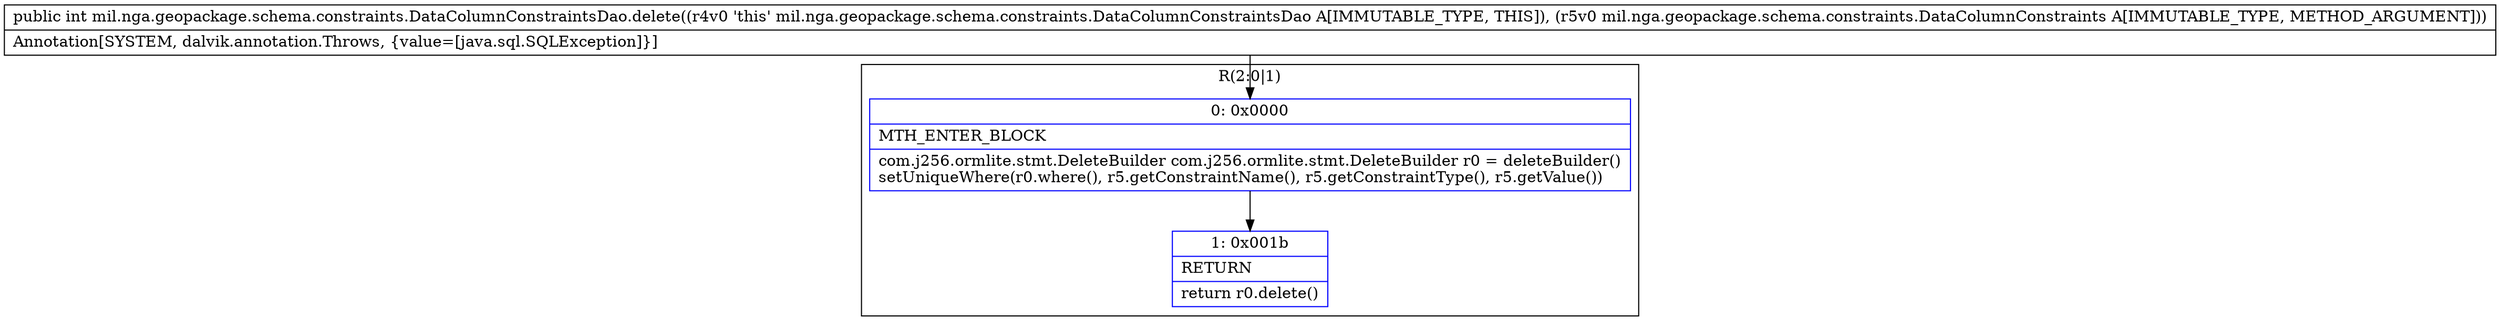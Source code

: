 digraph "CFG formil.nga.geopackage.schema.constraints.DataColumnConstraintsDao.delete(Lmil\/nga\/geopackage\/schema\/constraints\/DataColumnConstraints;)I" {
subgraph cluster_Region_2003216667 {
label = "R(2:0|1)";
node [shape=record,color=blue];
Node_0 [shape=record,label="{0\:\ 0x0000|MTH_ENTER_BLOCK\l|com.j256.ormlite.stmt.DeleteBuilder com.j256.ormlite.stmt.DeleteBuilder r0 = deleteBuilder()\lsetUniqueWhere(r0.where(), r5.getConstraintName(), r5.getConstraintType(), r5.getValue())\l}"];
Node_1 [shape=record,label="{1\:\ 0x001b|RETURN\l|return r0.delete()\l}"];
}
MethodNode[shape=record,label="{public int mil.nga.geopackage.schema.constraints.DataColumnConstraintsDao.delete((r4v0 'this' mil.nga.geopackage.schema.constraints.DataColumnConstraintsDao A[IMMUTABLE_TYPE, THIS]), (r5v0 mil.nga.geopackage.schema.constraints.DataColumnConstraints A[IMMUTABLE_TYPE, METHOD_ARGUMENT]))  | Annotation[SYSTEM, dalvik.annotation.Throws, \{value=[java.sql.SQLException]\}]\l}"];
MethodNode -> Node_0;
Node_0 -> Node_1;
}

